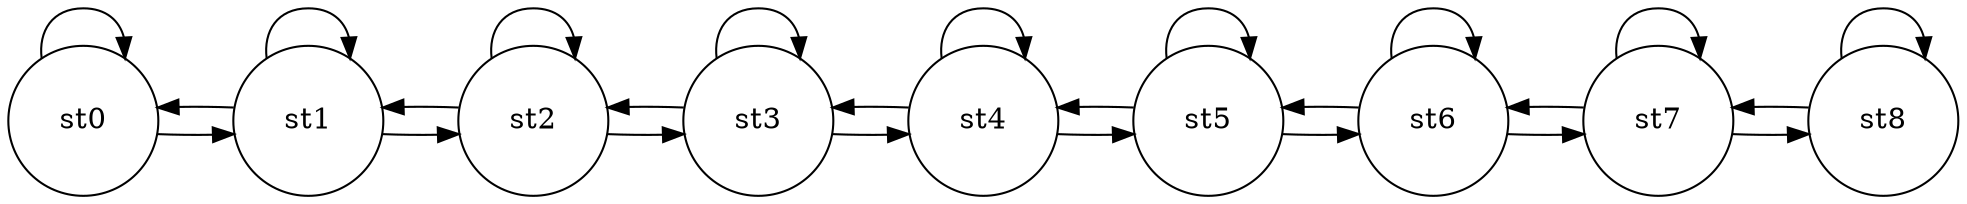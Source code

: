 #Total states is 0, including 0 states and 0 newstates
#Total transisions is 0, including 0 transistions and 0 new transitions
digraph finite_state_machine {
	rankdir=LR;
	size="20,20";
	resolution="300";
	overlap=false;

	node [shape = circle, fixedsize=true, width = 1, color = red, style = filled];

	node [shape = circle, color = black, style = unfilled];
	st0;
 	st1;
 	st2;
 	st3;
 	st4;
 	st5;
 	st6;
 	st7;
 	st8;
 	st0 -> st0;
	st0 -> st1;
	st1 -> st0;
	st1 -> st1;
	st1 -> st2;
	st2 -> st1;
	st2 -> st2;
	st2 -> st3;
	st3 -> st2;
	st3 -> st3;
	st3 -> st4;
	st4 -> st3;
	st4 -> st4;
	st4 -> st5;
	st5 -> st4;
	st5 -> st5;
	st5 -> st6;
	st6 -> st5;
	st6 -> st6;
	st6 -> st7;
	st7 -> st6;
	st7 -> st7;
	st7 -> st8;
	st8 -> st7;
	st8 -> st8;
}
